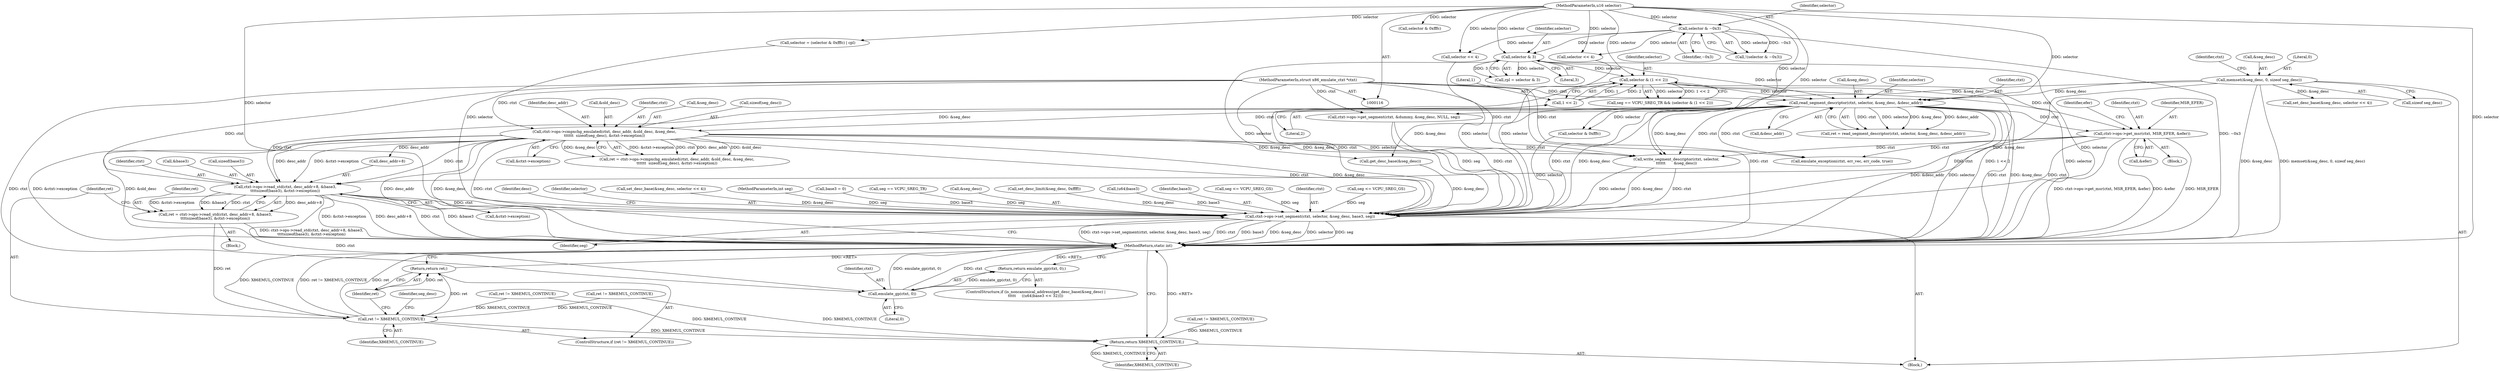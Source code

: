 digraph "0_linux_33ab91103b3415e12457e3104f0e4517ce12d0f3@API" {
"1000544" [label="(Call,ctxt->ops->read_std(ctxt, desc_addr+8, &base3,\n\t\t\t\tsizeof(base3), &ctxt->exception))"];
"1000397" [label="(Call,ctxt->ops->get_msr(ctxt, MSR_EFER, &efer))"];
"1000267" [label="(Call,read_segment_descriptor(ctxt, selector, &seg_desc, &desc_addr))"];
"1000117" [label="(MethodParameterIn,struct x86_emulate_ctxt *ctxt)"];
"1000256" [label="(Call,selector & (1 << 2))"];
"1000223" [label="(Call,selector & 3)"];
"1000140" [label="(Call,selector & ~0x3)"];
"1000118" [label="(MethodParameterIn,u16 selector)"];
"1000258" [label="(Call,1 << 2)"];
"1000150" [label="(Call,memset(&seg_desc, 0, sizeof seg_desc))"];
"1000443" [label="(Call,ctxt->ops->cmpxchg_emulated(ctxt, desc_addr, &old_desc, &seg_desc,\n\t\t\t\t\t\t  sizeof(seg_desc), &ctxt->exception))"];
"1000542" [label="(Call,ret = ctxt->ops->read_std(ctxt, desc_addr+8, &base3,\n\t\t\t\tsizeof(base3), &ctxt->exception))"];
"1000558" [label="(Call,ret != X86EMUL_CONTINUE)"];
"1000561" [label="(Return,return ret;)"];
"1000592" [label="(Return,return X86EMUL_CONTINUE;)"];
"1000575" [label="(Call,emulate_gp(ctxt, 0))"];
"1000574" [label="(Return,return emulate_gp(ctxt, 0);)"];
"1000579" [label="(Call,ctxt->ops->set_segment(ctxt, selector, &seg_desc, base3, seg))"];
"1000445" [label="(Identifier,desc_addr)"];
"1000258" [label="(Call,1 << 2)"];
"1000151" [label="(Call,&seg_desc)"];
"1000257" [label="(Identifier,selector)"];
"1000270" [label="(Call,&seg_desc)"];
"1000117" [label="(MethodParameterIn,struct x86_emulate_ctxt *ctxt)"];
"1000141" [label="(Identifier,selector)"];
"1000118" [label="(MethodParameterIn,u16 selector)"];
"1000404" [label="(Identifier,efer)"];
"1000441" [label="(Call,ret = ctxt->ops->cmpxchg_emulated(ctxt, desc_addr, &old_desc, &seg_desc,\n\t\t\t\t\t\t  sizeof(seg_desc), &ctxt->exception))"];
"1000410" [label="(Call,selector & 0xfffc)"];
"1000541" [label="(Block,)"];
"1000265" [label="(Call,ret = read_segment_descriptor(ctxt, selector, &seg_desc, &desc_addr))"];
"1000592" [label="(Return,return X86EMUL_CONTINUE;)"];
"1000275" [label="(Call,ret != X86EMUL_CONTINUE)"];
"1000587" [label="(Identifier,desc)"];
"1000154" [label="(Call,sizeof seg_desc)"];
"1000585" [label="(Identifier,seg)"];
"1000581" [label="(Identifier,selector)"];
"1000123" [label="(Block,)"];
"1000568" [label="(Identifier,seg_desc)"];
"1000593" [label="(Identifier,X86EMUL_CONTINUE)"];
"1000446" [label="(Call,&old_desc)"];
"1000252" [label="(Call,seg == VCPU_SREG_TR && (selector & (1 << 2)))"];
"1000398" [label="(Identifier,ctxt)"];
"1000256" [label="(Call,selector & (1 << 2))"];
"1000171" [label="(Call,set_desc_base(&seg_desc, selector << 4))"];
"1000443" [label="(Call,ctxt->ops->cmpxchg_emulated(ctxt, desc_addr, &old_desc, &seg_desc,\n\t\t\t\t\t\t  sizeof(seg_desc), &ctxt->exception))"];
"1000596" [label="(Call,emulate_exception(ctxt, err_vec, err_code, true))"];
"1000546" [label="(Call,desc_addr+8)"];
"1000142" [label="(Identifier,~0x3)"];
"1000119" [label="(MethodParameterIn,int seg)"];
"1000457" [label="(Call,ret != X86EMUL_CONTINUE)"];
"1000575" [label="(Call,emulate_gp(ctxt, 0))"];
"1000542" [label="(Call,ret = ctxt->ops->read_std(ctxt, desc_addr+8, &base3,\n\t\t\t\tsizeof(base3), &ctxt->exception))"];
"1000452" [label="(Call,&ctxt->exception)"];
"1000557" [label="(ControlStructure,if (ret != X86EMUL_CONTINUE))"];
"1000544" [label="(Call,ctxt->ops->read_std(ctxt, desc_addr+8, &base3,\n\t\t\t\tsizeof(base3), &ctxt->exception))"];
"1000407" [label="(Call,selector = (selector & 0xfffc) | cpl)"];
"1000400" [label="(Call,&efer)"];
"1000272" [label="(Call,&desc_addr)"];
"1000260" [label="(Literal,2)"];
"1000558" [label="(Call,ret != X86EMUL_CONTINUE)"];
"1000523" [label="(Call,write_segment_descriptor(ctxt, selector,\n\t\t\t\t\t\t       &seg_desc))"];
"1000444" [label="(Identifier,ctxt)"];
"1000224" [label="(Identifier,selector)"];
"1000545" [label="(Identifier,ctxt)"];
"1000448" [label="(Call,&seg_desc)"];
"1000553" [label="(Call,&ctxt->exception)"];
"1000529" [label="(Call,ret != X86EMUL_CONTINUE)"];
"1000190" [label="(Call,set_desc_base(&seg_desc, selector << 4))"];
"1000574" [label="(Return,return emulate_gp(ctxt, 0);)"];
"1000147" [label="(Call,base3 = 0)"];
"1000153" [label="(Literal,0)"];
"1000560" [label="(Identifier,X86EMUL_CONTINUE)"];
"1000549" [label="(Call,&base3)"];
"1000563" [label="(ControlStructure,if (is_noncanonical_address(get_desc_base(&seg_desc) |\n\t\t\t\t\t     ((u64)base3 << 32))))"];
"1000282" [label="(Call,selector & 0xfffc)"];
"1000269" [label="(Identifier,selector)"];
"1000253" [label="(Call,seg == VCPU_SREG_TR)"];
"1000268" [label="(Identifier,ctxt)"];
"1000174" [label="(Call,selector << 4)"];
"1000150" [label="(Call,memset(&seg_desc, 0, sizeof seg_desc))"];
"1000601" [label="(MethodReturn,static int)"];
"1000543" [label="(Identifier,ret)"];
"1000259" [label="(Literal,1)"];
"1000579" [label="(Call,ctxt->ops->set_segment(ctxt, selector, &seg_desc, base3, seg))"];
"1000582" [label="(Call,&seg_desc)"];
"1000392" [label="(Block,)"];
"1000139" [label="(Call,!(selector & ~0x3))"];
"1000562" [label="(Identifier,ret)"];
"1000559" [label="(Identifier,ret)"];
"1000196" [label="(Call,set_desc_limit(&seg_desc, 0xffff))"];
"1000221" [label="(Call,rpl = selector & 3)"];
"1000570" [label="(Call,(u64)base3)"];
"1000267" [label="(Call,read_segment_descriptor(ctxt, selector, &seg_desc, &desc_addr))"];
"1000577" [label="(Literal,0)"];
"1000576" [label="(Identifier,ctxt)"];
"1000223" [label="(Call,selector & 3)"];
"1000584" [label="(Identifier,base3)"];
"1000225" [label="(Literal,3)"];
"1000295" [label="(Call,seg <= VCPU_SREG_GS)"];
"1000140" [label="(Call,selector & ~0x3)"];
"1000561" [label="(Return,return ret;)"];
"1000159" [label="(Identifier,ctxt)"];
"1000163" [label="(Call,ctxt->ops->get_segment(ctxt, &dummy, &seg_desc, NULL, seg))"];
"1000397" [label="(Call,ctxt->ops->get_msr(ctxt, MSR_EFER, &efer))"];
"1000580" [label="(Identifier,ctxt)"];
"1000551" [label="(Call,sizeof(base3))"];
"1000399" [label="(Identifier,MSR_EFER)"];
"1000450" [label="(Call,sizeof(seg_desc))"];
"1000566" [label="(Call,get_desc_base(&seg_desc))"];
"1000193" [label="(Call,selector << 4)"];
"1000181" [label="(Call,seg <= VCPU_SREG_GS)"];
"1000544" -> "1000542"  [label="AST: "];
"1000544" -> "1000553"  [label="CFG: "];
"1000545" -> "1000544"  [label="AST: "];
"1000546" -> "1000544"  [label="AST: "];
"1000549" -> "1000544"  [label="AST: "];
"1000551" -> "1000544"  [label="AST: "];
"1000553" -> "1000544"  [label="AST: "];
"1000542" -> "1000544"  [label="CFG: "];
"1000544" -> "1000601"  [label="DDG: &ctxt->exception"];
"1000544" -> "1000601"  [label="DDG: desc_addr+8"];
"1000544" -> "1000601"  [label="DDG: ctxt"];
"1000544" -> "1000601"  [label="DDG: &base3"];
"1000544" -> "1000542"  [label="DDG: desc_addr+8"];
"1000544" -> "1000542"  [label="DDG: &ctxt->exception"];
"1000544" -> "1000542"  [label="DDG: &base3"];
"1000544" -> "1000542"  [label="DDG: ctxt"];
"1000397" -> "1000544"  [label="DDG: ctxt"];
"1000267" -> "1000544"  [label="DDG: ctxt"];
"1000443" -> "1000544"  [label="DDG: ctxt"];
"1000443" -> "1000544"  [label="DDG: desc_addr"];
"1000443" -> "1000544"  [label="DDG: &ctxt->exception"];
"1000117" -> "1000544"  [label="DDG: ctxt"];
"1000544" -> "1000575"  [label="DDG: ctxt"];
"1000544" -> "1000579"  [label="DDG: ctxt"];
"1000397" -> "1000392"  [label="AST: "];
"1000397" -> "1000400"  [label="CFG: "];
"1000398" -> "1000397"  [label="AST: "];
"1000399" -> "1000397"  [label="AST: "];
"1000400" -> "1000397"  [label="AST: "];
"1000404" -> "1000397"  [label="CFG: "];
"1000397" -> "1000601"  [label="DDG: ctxt->ops->get_msr(ctxt, MSR_EFER, &efer)"];
"1000397" -> "1000601"  [label="DDG: &efer"];
"1000397" -> "1000601"  [label="DDG: MSR_EFER"];
"1000267" -> "1000397"  [label="DDG: ctxt"];
"1000117" -> "1000397"  [label="DDG: ctxt"];
"1000397" -> "1000523"  [label="DDG: ctxt"];
"1000397" -> "1000579"  [label="DDG: ctxt"];
"1000397" -> "1000596"  [label="DDG: ctxt"];
"1000267" -> "1000265"  [label="AST: "];
"1000267" -> "1000272"  [label="CFG: "];
"1000268" -> "1000267"  [label="AST: "];
"1000269" -> "1000267"  [label="AST: "];
"1000270" -> "1000267"  [label="AST: "];
"1000272" -> "1000267"  [label="AST: "];
"1000265" -> "1000267"  [label="CFG: "];
"1000267" -> "1000601"  [label="DDG: selector"];
"1000267" -> "1000601"  [label="DDG: ctxt"];
"1000267" -> "1000601"  [label="DDG: &seg_desc"];
"1000267" -> "1000601"  [label="DDG: &desc_addr"];
"1000267" -> "1000265"  [label="DDG: ctxt"];
"1000267" -> "1000265"  [label="DDG: selector"];
"1000267" -> "1000265"  [label="DDG: &seg_desc"];
"1000267" -> "1000265"  [label="DDG: &desc_addr"];
"1000117" -> "1000267"  [label="DDG: ctxt"];
"1000256" -> "1000267"  [label="DDG: selector"];
"1000223" -> "1000267"  [label="DDG: selector"];
"1000118" -> "1000267"  [label="DDG: selector"];
"1000150" -> "1000267"  [label="DDG: &seg_desc"];
"1000267" -> "1000282"  [label="DDG: selector"];
"1000267" -> "1000443"  [label="DDG: ctxt"];
"1000267" -> "1000443"  [label="DDG: &seg_desc"];
"1000267" -> "1000523"  [label="DDG: ctxt"];
"1000267" -> "1000523"  [label="DDG: &seg_desc"];
"1000267" -> "1000566"  [label="DDG: &seg_desc"];
"1000267" -> "1000579"  [label="DDG: ctxt"];
"1000267" -> "1000579"  [label="DDG: &seg_desc"];
"1000267" -> "1000596"  [label="DDG: ctxt"];
"1000117" -> "1000116"  [label="AST: "];
"1000117" -> "1000601"  [label="DDG: ctxt"];
"1000117" -> "1000163"  [label="DDG: ctxt"];
"1000117" -> "1000443"  [label="DDG: ctxt"];
"1000117" -> "1000523"  [label="DDG: ctxt"];
"1000117" -> "1000575"  [label="DDG: ctxt"];
"1000117" -> "1000579"  [label="DDG: ctxt"];
"1000117" -> "1000596"  [label="DDG: ctxt"];
"1000256" -> "1000252"  [label="AST: "];
"1000256" -> "1000258"  [label="CFG: "];
"1000257" -> "1000256"  [label="AST: "];
"1000258" -> "1000256"  [label="AST: "];
"1000252" -> "1000256"  [label="CFG: "];
"1000256" -> "1000601"  [label="DDG: 1 << 2"];
"1000256" -> "1000601"  [label="DDG: selector"];
"1000256" -> "1000252"  [label="DDG: selector"];
"1000256" -> "1000252"  [label="DDG: 1 << 2"];
"1000223" -> "1000256"  [label="DDG: selector"];
"1000118" -> "1000256"  [label="DDG: selector"];
"1000258" -> "1000256"  [label="DDG: 1"];
"1000258" -> "1000256"  [label="DDG: 2"];
"1000256" -> "1000579"  [label="DDG: selector"];
"1000223" -> "1000221"  [label="AST: "];
"1000223" -> "1000225"  [label="CFG: "];
"1000224" -> "1000223"  [label="AST: "];
"1000225" -> "1000223"  [label="AST: "];
"1000221" -> "1000223"  [label="CFG: "];
"1000223" -> "1000601"  [label="DDG: selector"];
"1000223" -> "1000221"  [label="DDG: selector"];
"1000223" -> "1000221"  [label="DDG: 3"];
"1000140" -> "1000223"  [label="DDG: selector"];
"1000118" -> "1000223"  [label="DDG: selector"];
"1000223" -> "1000579"  [label="DDG: selector"];
"1000140" -> "1000139"  [label="AST: "];
"1000140" -> "1000142"  [label="CFG: "];
"1000141" -> "1000140"  [label="AST: "];
"1000142" -> "1000140"  [label="AST: "];
"1000139" -> "1000140"  [label="CFG: "];
"1000140" -> "1000601"  [label="DDG: ~0x3"];
"1000140" -> "1000139"  [label="DDG: selector"];
"1000140" -> "1000139"  [label="DDG: ~0x3"];
"1000118" -> "1000140"  [label="DDG: selector"];
"1000140" -> "1000174"  [label="DDG: selector"];
"1000140" -> "1000193"  [label="DDG: selector"];
"1000118" -> "1000116"  [label="AST: "];
"1000118" -> "1000601"  [label="DDG: selector"];
"1000118" -> "1000174"  [label="DDG: selector"];
"1000118" -> "1000193"  [label="DDG: selector"];
"1000118" -> "1000282"  [label="DDG: selector"];
"1000118" -> "1000407"  [label="DDG: selector"];
"1000118" -> "1000410"  [label="DDG: selector"];
"1000118" -> "1000523"  [label="DDG: selector"];
"1000118" -> "1000579"  [label="DDG: selector"];
"1000258" -> "1000260"  [label="CFG: "];
"1000259" -> "1000258"  [label="AST: "];
"1000260" -> "1000258"  [label="AST: "];
"1000150" -> "1000123"  [label="AST: "];
"1000150" -> "1000154"  [label="CFG: "];
"1000151" -> "1000150"  [label="AST: "];
"1000153" -> "1000150"  [label="AST: "];
"1000154" -> "1000150"  [label="AST: "];
"1000159" -> "1000150"  [label="CFG: "];
"1000150" -> "1000601"  [label="DDG: &seg_desc"];
"1000150" -> "1000601"  [label="DDG: memset(&seg_desc, 0, sizeof seg_desc)"];
"1000150" -> "1000163"  [label="DDG: &seg_desc"];
"1000150" -> "1000190"  [label="DDG: &seg_desc"];
"1000150" -> "1000579"  [label="DDG: &seg_desc"];
"1000443" -> "1000441"  [label="AST: "];
"1000443" -> "1000452"  [label="CFG: "];
"1000444" -> "1000443"  [label="AST: "];
"1000445" -> "1000443"  [label="AST: "];
"1000446" -> "1000443"  [label="AST: "];
"1000448" -> "1000443"  [label="AST: "];
"1000450" -> "1000443"  [label="AST: "];
"1000452" -> "1000443"  [label="AST: "];
"1000441" -> "1000443"  [label="CFG: "];
"1000443" -> "1000601"  [label="DDG: &ctxt->exception"];
"1000443" -> "1000601"  [label="DDG: &old_desc"];
"1000443" -> "1000601"  [label="DDG: desc_addr"];
"1000443" -> "1000601"  [label="DDG: &seg_desc"];
"1000443" -> "1000601"  [label="DDG: ctxt"];
"1000443" -> "1000441"  [label="DDG: &ctxt->exception"];
"1000443" -> "1000441"  [label="DDG: ctxt"];
"1000443" -> "1000441"  [label="DDG: desc_addr"];
"1000443" -> "1000441"  [label="DDG: &old_desc"];
"1000443" -> "1000441"  [label="DDG: &seg_desc"];
"1000443" -> "1000523"  [label="DDG: ctxt"];
"1000443" -> "1000523"  [label="DDG: &seg_desc"];
"1000443" -> "1000546"  [label="DDG: desc_addr"];
"1000443" -> "1000566"  [label="DDG: &seg_desc"];
"1000443" -> "1000579"  [label="DDG: ctxt"];
"1000443" -> "1000579"  [label="DDG: &seg_desc"];
"1000542" -> "1000541"  [label="AST: "];
"1000543" -> "1000542"  [label="AST: "];
"1000559" -> "1000542"  [label="CFG: "];
"1000542" -> "1000601"  [label="DDG: ctxt->ops->read_std(ctxt, desc_addr+8, &base3,\n\t\t\t\tsizeof(base3), &ctxt->exception)"];
"1000542" -> "1000558"  [label="DDG: ret"];
"1000558" -> "1000557"  [label="AST: "];
"1000558" -> "1000560"  [label="CFG: "];
"1000559" -> "1000558"  [label="AST: "];
"1000560" -> "1000558"  [label="AST: "];
"1000562" -> "1000558"  [label="CFG: "];
"1000568" -> "1000558"  [label="CFG: "];
"1000558" -> "1000601"  [label="DDG: X86EMUL_CONTINUE"];
"1000558" -> "1000601"  [label="DDG: ret != X86EMUL_CONTINUE"];
"1000558" -> "1000601"  [label="DDG: ret"];
"1000457" -> "1000558"  [label="DDG: X86EMUL_CONTINUE"];
"1000275" -> "1000558"  [label="DDG: X86EMUL_CONTINUE"];
"1000558" -> "1000561"  [label="DDG: ret"];
"1000558" -> "1000592"  [label="DDG: X86EMUL_CONTINUE"];
"1000561" -> "1000557"  [label="AST: "];
"1000561" -> "1000562"  [label="CFG: "];
"1000562" -> "1000561"  [label="AST: "];
"1000601" -> "1000561"  [label="CFG: "];
"1000561" -> "1000601"  [label="DDG: <RET>"];
"1000562" -> "1000561"  [label="DDG: ret"];
"1000592" -> "1000123"  [label="AST: "];
"1000592" -> "1000593"  [label="CFG: "];
"1000593" -> "1000592"  [label="AST: "];
"1000601" -> "1000592"  [label="CFG: "];
"1000592" -> "1000601"  [label="DDG: <RET>"];
"1000593" -> "1000592"  [label="DDG: X86EMUL_CONTINUE"];
"1000457" -> "1000592"  [label="DDG: X86EMUL_CONTINUE"];
"1000529" -> "1000592"  [label="DDG: X86EMUL_CONTINUE"];
"1000275" -> "1000592"  [label="DDG: X86EMUL_CONTINUE"];
"1000575" -> "1000574"  [label="AST: "];
"1000575" -> "1000577"  [label="CFG: "];
"1000576" -> "1000575"  [label="AST: "];
"1000577" -> "1000575"  [label="AST: "];
"1000574" -> "1000575"  [label="CFG: "];
"1000575" -> "1000601"  [label="DDG: emulate_gp(ctxt, 0)"];
"1000575" -> "1000601"  [label="DDG: ctxt"];
"1000575" -> "1000574"  [label="DDG: emulate_gp(ctxt, 0)"];
"1000574" -> "1000563"  [label="AST: "];
"1000601" -> "1000574"  [label="CFG: "];
"1000574" -> "1000601"  [label="DDG: <RET>"];
"1000579" -> "1000123"  [label="AST: "];
"1000579" -> "1000585"  [label="CFG: "];
"1000580" -> "1000579"  [label="AST: "];
"1000581" -> "1000579"  [label="AST: "];
"1000582" -> "1000579"  [label="AST: "];
"1000584" -> "1000579"  [label="AST: "];
"1000585" -> "1000579"  [label="AST: "];
"1000587" -> "1000579"  [label="CFG: "];
"1000579" -> "1000601"  [label="DDG: ctxt->ops->set_segment(ctxt, selector, &seg_desc, base3, seg)"];
"1000579" -> "1000601"  [label="DDG: ctxt"];
"1000579" -> "1000601"  [label="DDG: base3"];
"1000579" -> "1000601"  [label="DDG: &seg_desc"];
"1000579" -> "1000601"  [label="DDG: selector"];
"1000579" -> "1000601"  [label="DDG: seg"];
"1000163" -> "1000579"  [label="DDG: ctxt"];
"1000163" -> "1000579"  [label="DDG: seg"];
"1000523" -> "1000579"  [label="DDG: ctxt"];
"1000523" -> "1000579"  [label="DDG: selector"];
"1000523" -> "1000579"  [label="DDG: &seg_desc"];
"1000193" -> "1000579"  [label="DDG: selector"];
"1000407" -> "1000579"  [label="DDG: selector"];
"1000282" -> "1000579"  [label="DDG: selector"];
"1000174" -> "1000579"  [label="DDG: selector"];
"1000171" -> "1000579"  [label="DDG: &seg_desc"];
"1000566" -> "1000579"  [label="DDG: &seg_desc"];
"1000196" -> "1000579"  [label="DDG: &seg_desc"];
"1000147" -> "1000579"  [label="DDG: base3"];
"1000570" -> "1000579"  [label="DDG: base3"];
"1000181" -> "1000579"  [label="DDG: seg"];
"1000295" -> "1000579"  [label="DDG: seg"];
"1000253" -> "1000579"  [label="DDG: seg"];
"1000119" -> "1000579"  [label="DDG: seg"];
}
